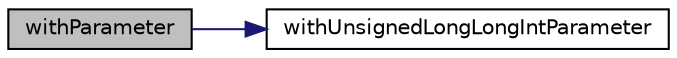 digraph "withParameter"
{
 // LATEX_PDF_SIZE
  edge [fontname="Helvetica",fontsize="10",labelfontname="Helvetica",labelfontsize="10"];
  node [fontname="Helvetica",fontsize="10",shape=record];
  rankdir="LR";
  Node1 [label="withParameter",height=0.2,width=0.4,color="black", fillcolor="grey75", style="filled", fontcolor="black",tooltip=" "];
  Node1 -> Node2 [color="midnightblue",fontsize="10",style="solid",fontname="Helvetica"];
  Node2 [label="withUnsignedLongLongIntParameter",height=0.2,width=0.4,color="black", fillcolor="white", style="filled",URL="$class_mock_actual_call.html#af81c1513e42d3e8ede0259a3a58be641",tooltip=" "];
}
